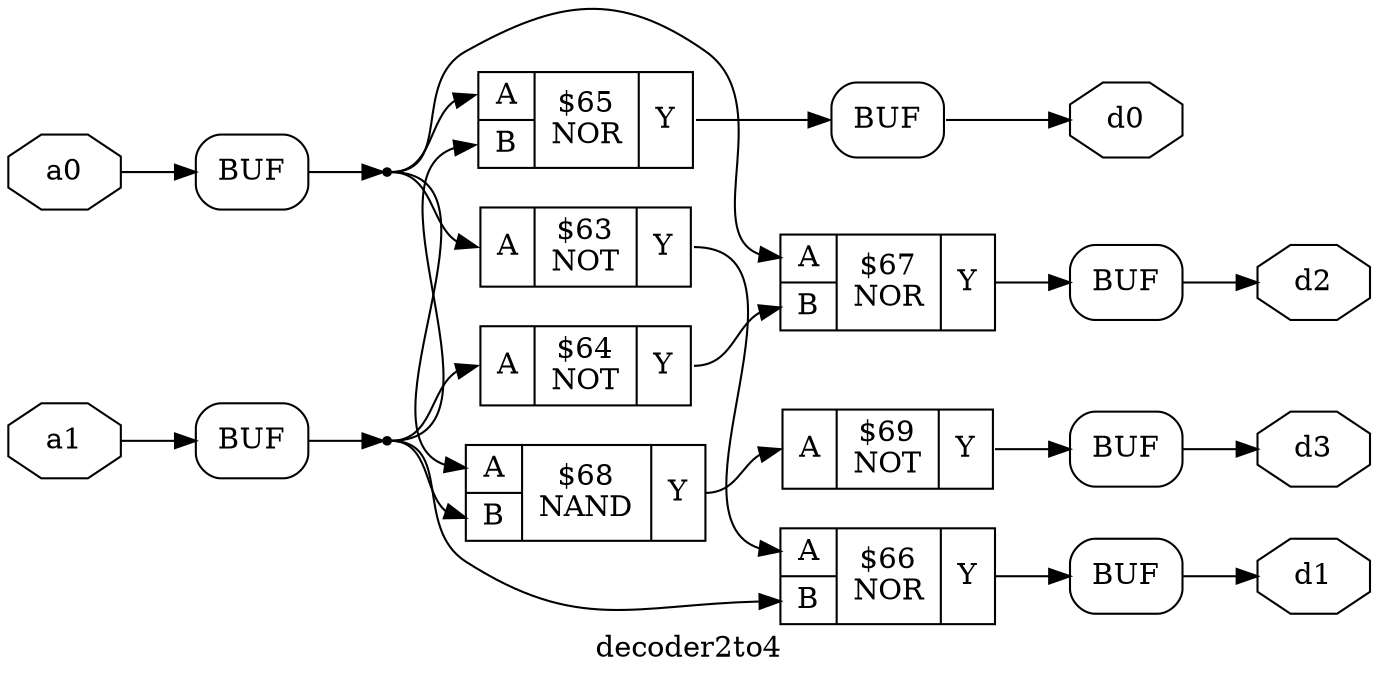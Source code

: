 digraph "decoder2to4" {
label="decoder2to4";
rankdir="LR";
remincross=true;
n11 [ shape=octagon, label="a0", color="black", fontcolor="black" ];
n12 [ shape=octagon, label="a1", color="black", fontcolor="black" ];
n13 [ shape=octagon, label="d0", color="black", fontcolor="black" ];
n14 [ shape=octagon, label="d1", color="black", fontcolor="black" ];
n15 [ shape=octagon, label="d2", color="black", fontcolor="black" ];
n16 [ shape=octagon, label="d3", color="black", fontcolor="black" ];
c19 [ shape=record, label="{{<p17> A}|$63\nNOT|{<p18> Y}}" ];
c20 [ shape=record, label="{{<p17> A}|$64\nNOT|{<p18> Y}}" ];
c22 [ shape=record, label="{{<p17> A|<p21> B}|$65\nNOR|{<p18> Y}}" ];
c23 [ shape=record, label="{{<p17> A|<p21> B}|$66\nNOR|{<p18> Y}}" ];
c24 [ shape=record, label="{{<p17> A|<p21> B}|$67\nNOR|{<p18> Y}}" ];
c25 [ shape=record, label="{{<p17> A|<p21> B}|$68\nNAND|{<p18> Y}}" ];
c26 [ shape=record, label="{{<p17> A}|$69\nNOT|{<p18> Y}}" ];
x0 [shape=box, style=rounded, label="BUF"];
x1 [shape=box, style=rounded, label="BUF"];
x2 [shape=box, style=rounded, label="BUF"];
x3 [shape=box, style=rounded, label="BUF"];
x4 [shape=box, style=rounded, label="BUF"];
x5 [shape=box, style=rounded, label="BUF"];
c25:p18:e -> c26:p17:w [color="black", label=""];
n11:e -> x0:w:w [color="black", label=""];
n12:e -> x1:w:w [color="black", label=""];
x2:e:e -> n13:w [color="black", label=""];
x3:e:e -> n14:w [color="black", label=""];
x4:e:e -> n15:w [color="black", label=""];
x5:e:e -> n16:w [color="black", label=""];
n2 [ shape=point ];
x0:e:e -> n2:w [color="black", label=""];
n2:e -> c19:p17:w [color="black", label=""];
n2:e -> c22:p17:w [color="black", label=""];
n2:e -> c24:p17:w [color="black", label=""];
n2:e -> c25:p17:w [color="black", label=""];
n3 [ shape=point ];
x1:e:e -> n3:w [color="black", label=""];
n3:e -> c20:p17:w [color="black", label=""];
n3:e -> c22:p21:w [color="black", label=""];
n3:e -> c23:p21:w [color="black", label=""];
n3:e -> c25:p21:w [color="black", label=""];
c22:p18:e -> x2:w:w [color="black", label=""];
c23:p18:e -> x3:w:w [color="black", label=""];
c24:p18:e -> x4:w:w [color="black", label=""];
c26:p18:e -> x5:w:w [color="black", label=""];
c19:p18:e -> c23:p17:w [color="black", label=""];
c20:p18:e -> c24:p21:w [color="black", label=""];
}

